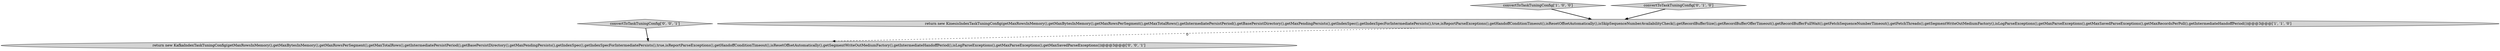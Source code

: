 digraph {
1 [style = filled, label = "return new KinesisIndexTaskTuningConfig(getMaxRowsInMemory(),getMaxBytesInMemory(),getMaxRowsPerSegment(),getMaxTotalRows(),getIntermediatePersistPeriod(),getBasePersistDirectory(),getMaxPendingPersists(),getIndexSpec(),getIndexSpecForIntermediatePersists(),true,isReportParseExceptions(),getHandoffConditionTimeout(),isResetOffsetAutomatically(),isSkipSequenceNumberAvailabilityCheck(),getRecordBufferSize(),getRecordBufferOfferTimeout(),getRecordBufferFullWait(),getFetchSequenceNumberTimeout(),getFetchThreads(),getSegmentWriteOutMediumFactory(),isLogParseExceptions(),getMaxParseExceptions(),getMaxSavedParseExceptions(),getMaxRecordsPerPoll(),getIntermediateHandoffPeriod())@@@3@@@['1', '1', '0']", fillcolor = lightgray, shape = ellipse image = "AAA0AAABBB1BBB"];
0 [style = filled, label = "convertToTaskTuningConfig['1', '0', '0']", fillcolor = lightgray, shape = diamond image = "AAA0AAABBB1BBB"];
4 [style = filled, label = "convertToTaskTuningConfig['0', '0', '1']", fillcolor = lightgray, shape = diamond image = "AAA0AAABBB3BBB"];
2 [style = filled, label = "convertToTaskTuningConfig['0', '1', '0']", fillcolor = lightgray, shape = diamond image = "AAA0AAABBB2BBB"];
3 [style = filled, label = "return new KafkaIndexTaskTuningConfig(getMaxRowsInMemory(),getMaxBytesInMemory(),getMaxRowsPerSegment(),getMaxTotalRows(),getIntermediatePersistPeriod(),getBasePersistDirectory(),getMaxPendingPersists(),getIndexSpec(),getIndexSpecForIntermediatePersists(),true,isReportParseExceptions(),getHandoffConditionTimeout(),isResetOffsetAutomatically(),getSegmentWriteOutMediumFactory(),getIntermediateHandoffPeriod(),isLogParseExceptions(),getMaxParseExceptions(),getMaxSavedParseExceptions())@@@3@@@['0', '0', '1']", fillcolor = lightgray, shape = ellipse image = "AAA0AAABBB3BBB"];
1->3 [style = dashed, label="0"];
4->3 [style = bold, label=""];
2->1 [style = bold, label=""];
0->1 [style = bold, label=""];
}
